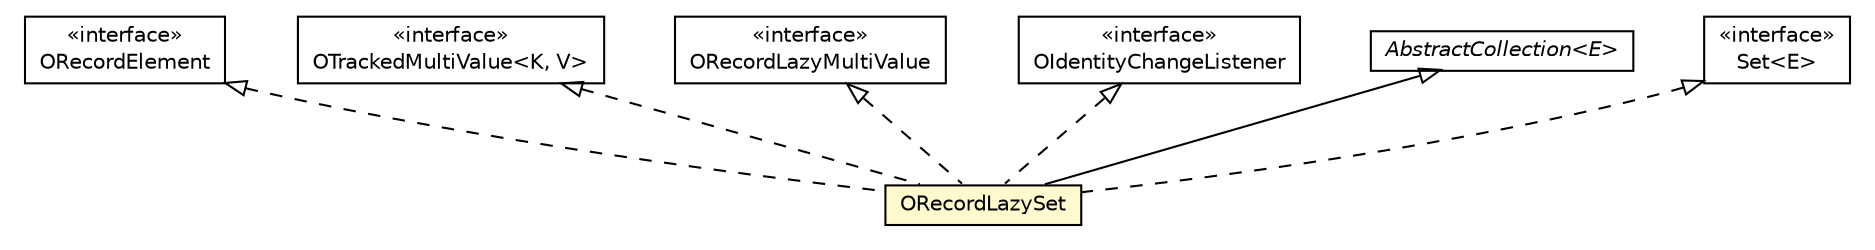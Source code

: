 #!/usr/local/bin/dot
#
# Class diagram 
# Generated by UMLGraph version R5_6-24-gf6e263 (http://www.umlgraph.org/)
#

digraph G {
	edge [fontname="Helvetica",fontsize=10,labelfontname="Helvetica",labelfontsize=10];
	node [fontname="Helvetica",fontsize=10,shape=plaintext];
	nodesep=0.25;
	ranksep=0.5;
	// com.orientechnologies.orient.core.db.record.ORecordElement
	c5584052 [label=<<table title="com.orientechnologies.orient.core.db.record.ORecordElement" border="0" cellborder="1" cellspacing="0" cellpadding="2" port="p" href="./ORecordElement.html">
		<tr><td><table border="0" cellspacing="0" cellpadding="1">
<tr><td align="center" balign="center"> &#171;interface&#187; </td></tr>
<tr><td align="center" balign="center"> ORecordElement </td></tr>
		</table></td></tr>
		</table>>, URL="./ORecordElement.html", fontname="Helvetica", fontcolor="black", fontsize=10.0];
	// com.orientechnologies.orient.core.db.record.OTrackedMultiValue<K, V>
	c5584055 [label=<<table title="com.orientechnologies.orient.core.db.record.OTrackedMultiValue" border="0" cellborder="1" cellspacing="0" cellpadding="2" port="p" href="./OTrackedMultiValue.html">
		<tr><td><table border="0" cellspacing="0" cellpadding="1">
<tr><td align="center" balign="center"> &#171;interface&#187; </td></tr>
<tr><td align="center" balign="center"> OTrackedMultiValue&lt;K, V&gt; </td></tr>
		</table></td></tr>
		</table>>, URL="./OTrackedMultiValue.html", fontname="Helvetica", fontcolor="black", fontsize=10.0];
	// com.orientechnologies.orient.core.db.record.ORecordLazyMultiValue
	c5584058 [label=<<table title="com.orientechnologies.orient.core.db.record.ORecordLazyMultiValue" border="0" cellborder="1" cellspacing="0" cellpadding="2" port="p" href="./ORecordLazyMultiValue.html">
		<tr><td><table border="0" cellspacing="0" cellpadding="1">
<tr><td align="center" balign="center"> &#171;interface&#187; </td></tr>
<tr><td align="center" balign="center"> ORecordLazyMultiValue </td></tr>
		</table></td></tr>
		</table>>, URL="./ORecordLazyMultiValue.html", fontname="Helvetica", fontcolor="black", fontsize=10.0];
	// com.orientechnologies.orient.core.db.record.ORecordLazySet
	c5584064 [label=<<table title="com.orientechnologies.orient.core.db.record.ORecordLazySet" border="0" cellborder="1" cellspacing="0" cellpadding="2" port="p" bgcolor="lemonChiffon" href="./ORecordLazySet.html">
		<tr><td><table border="0" cellspacing="0" cellpadding="1">
<tr><td align="center" balign="center"> ORecordLazySet </td></tr>
		</table></td></tr>
		</table>>, URL="./ORecordLazySet.html", fontname="Helvetica", fontcolor="black", fontsize=10.0];
	// com.orientechnologies.orient.core.record.OIdentityChangeListener
	c5584127 [label=<<table title="com.orientechnologies.orient.core.record.OIdentityChangeListener" border="0" cellborder="1" cellspacing="0" cellpadding="2" port="p" href="../../record/OIdentityChangeListener.html">
		<tr><td><table border="0" cellspacing="0" cellpadding="1">
<tr><td align="center" balign="center"> &#171;interface&#187; </td></tr>
<tr><td align="center" balign="center"> OIdentityChangeListener </td></tr>
		</table></td></tr>
		</table>>, URL="../../record/OIdentityChangeListener.html", fontname="Helvetica", fontcolor="black", fontsize=10.0];
	//com.orientechnologies.orient.core.db.record.ORecordLazySet extends java.util.AbstractCollection<com.orientechnologies.orient.core.db.record.OIdentifiable>
	c5586545:p -> c5584064:p [dir=back,arrowtail=empty];
	//com.orientechnologies.orient.core.db.record.ORecordLazySet implements java.util.Set<E>
	c5586546:p -> c5584064:p [dir=back,arrowtail=empty,style=dashed];
	//com.orientechnologies.orient.core.db.record.ORecordLazySet implements com.orientechnologies.orient.core.db.record.OTrackedMultiValue<K, V>
	c5584055:p -> c5584064:p [dir=back,arrowtail=empty,style=dashed];
	//com.orientechnologies.orient.core.db.record.ORecordLazySet implements com.orientechnologies.orient.core.db.record.ORecordElement
	c5584052:p -> c5584064:p [dir=back,arrowtail=empty,style=dashed];
	//com.orientechnologies.orient.core.db.record.ORecordLazySet implements com.orientechnologies.orient.core.db.record.ORecordLazyMultiValue
	c5584058:p -> c5584064:p [dir=back,arrowtail=empty,style=dashed];
	//com.orientechnologies.orient.core.db.record.ORecordLazySet implements com.orientechnologies.orient.core.record.OIdentityChangeListener
	c5584127:p -> c5584064:p [dir=back,arrowtail=empty,style=dashed];
	// java.util.AbstractCollection<E>
	c5586545 [label=<<table title="java.util.AbstractCollection" border="0" cellborder="1" cellspacing="0" cellpadding="2" port="p" href="http://java.sun.com/j2se/1.4.2/docs/api/java/util/AbstractCollection.html">
		<tr><td><table border="0" cellspacing="0" cellpadding="1">
<tr><td align="center" balign="center"><font face="Helvetica-Oblique"> AbstractCollection&lt;E&gt; </font></td></tr>
		</table></td></tr>
		</table>>, URL="http://java.sun.com/j2se/1.4.2/docs/api/java/util/AbstractCollection.html", fontname="Helvetica", fontcolor="black", fontsize=10.0];
	// java.util.Set<E>
	c5586546 [label=<<table title="java.util.Set" border="0" cellborder="1" cellspacing="0" cellpadding="2" port="p" href="http://java.sun.com/j2se/1.4.2/docs/api/java/util/Set.html">
		<tr><td><table border="0" cellspacing="0" cellpadding="1">
<tr><td align="center" balign="center"> &#171;interface&#187; </td></tr>
<tr><td align="center" balign="center"> Set&lt;E&gt; </td></tr>
		</table></td></tr>
		</table>>, URL="http://java.sun.com/j2se/1.4.2/docs/api/java/util/Set.html", fontname="Helvetica", fontcolor="black", fontsize=10.0];
}

